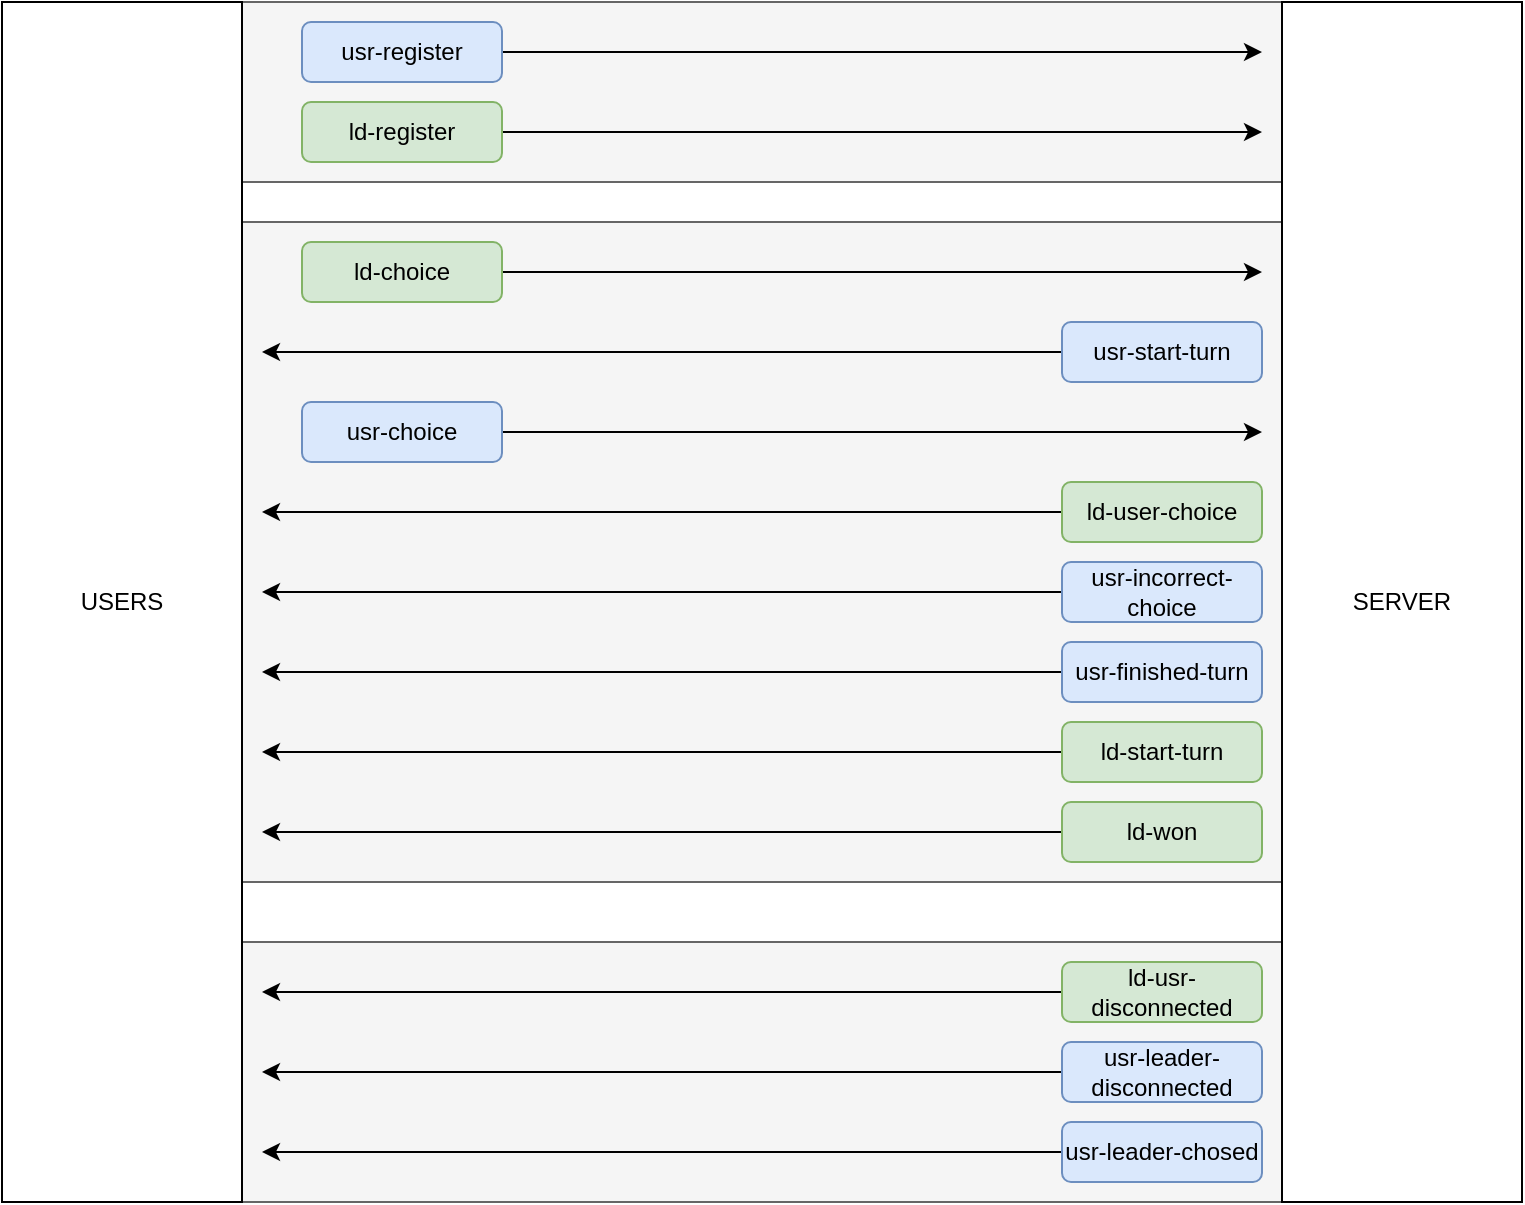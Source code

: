 <mxfile version="12.2.7" type="device" pages="1"><diagram id="23WXyVtfZj0KEY3vjzah" name="Page-1"><mxGraphModel dx="1186" dy="683" grid="1" gridSize="10" guides="1" tooltips="1" connect="1" arrows="1" fold="1" page="1" pageScale="1" pageWidth="827" pageHeight="1169" math="0" shadow="0"><root><mxCell id="0"/><mxCell id="1" parent="0"/><mxCell id="k_HcdcNEweNBy5tfe03U-60" value="" style="rounded=0;whiteSpace=wrap;html=1;fillColor=#f5f5f5;strokeColor=#666666;fontColor=#333333;" vertex="1" parent="1"><mxGeometry x="160" y="510" width="520" height="130" as="geometry"/></mxCell><mxCell id="k_HcdcNEweNBy5tfe03U-28" value="" style="rounded=0;whiteSpace=wrap;html=1;fillColor=#f5f5f5;strokeColor=#666666;fontColor=#333333;" vertex="1" parent="1"><mxGeometry x="160" y="150" width="520" height="330" as="geometry"/></mxCell><mxCell id="k_HcdcNEweNBy5tfe03U-27" value="" style="rounded=0;whiteSpace=wrap;html=1;fillColor=#f5f5f5;strokeColor=#666666;fontColor=#333333;" vertex="1" parent="1"><mxGeometry x="150" y="40" width="530" height="90" as="geometry"/></mxCell><mxCell id="k_HcdcNEweNBy5tfe03U-1" value="USERS" style="rounded=0;whiteSpace=wrap;html=1;" vertex="1" parent="1"><mxGeometry x="40" y="40" width="120" height="600" as="geometry"/></mxCell><mxCell id="k_HcdcNEweNBy5tfe03U-2" value="SERVER" style="rounded=0;whiteSpace=wrap;html=1;" vertex="1" parent="1"><mxGeometry x="680" y="40" width="120" height="600" as="geometry"/></mxCell><mxCell id="k_HcdcNEweNBy5tfe03U-4" style="edgeStyle=orthogonalEdgeStyle;rounded=0;orthogonalLoop=1;jettySize=auto;html=1;" edge="1" parent="1" source="k_HcdcNEweNBy5tfe03U-3"><mxGeometry relative="1" as="geometry"><mxPoint x="670" y="65" as="targetPoint"/></mxGeometry></mxCell><mxCell id="k_HcdcNEweNBy5tfe03U-3" value="usr-register" style="rounded=1;whiteSpace=wrap;html=1;fillColor=#dae8fc;strokeColor=#6c8ebf;" vertex="1" parent="1"><mxGeometry x="190" y="50" width="100" height="30" as="geometry"/></mxCell><mxCell id="k_HcdcNEweNBy5tfe03U-6" style="edgeStyle=orthogonalEdgeStyle;rounded=0;orthogonalLoop=1;jettySize=auto;html=1;" edge="1" parent="1" source="k_HcdcNEweNBy5tfe03U-5"><mxGeometry relative="1" as="geometry"><mxPoint x="670" y="105" as="targetPoint"/></mxGeometry></mxCell><mxCell id="k_HcdcNEweNBy5tfe03U-5" value="ld-register" style="rounded=1;whiteSpace=wrap;html=1;fillColor=#d5e8d4;strokeColor=#82b366;" vertex="1" parent="1"><mxGeometry x="190" y="90" width="100" height="30" as="geometry"/></mxCell><mxCell id="k_HcdcNEweNBy5tfe03U-25" style="edgeStyle=orthogonalEdgeStyle;rounded=0;orthogonalLoop=1;jettySize=auto;html=1;" edge="1" parent="1" source="k_HcdcNEweNBy5tfe03U-7"><mxGeometry relative="1" as="geometry"><mxPoint x="670" y="175" as="targetPoint"/></mxGeometry></mxCell><mxCell id="k_HcdcNEweNBy5tfe03U-7" value="ld-choice" style="rounded=1;whiteSpace=wrap;html=1;fillColor=#d5e8d4;strokeColor=#82b366;" vertex="1" parent="1"><mxGeometry x="190" y="160" width="100" height="30" as="geometry"/></mxCell><mxCell id="k_HcdcNEweNBy5tfe03U-10" style="edgeStyle=orthogonalEdgeStyle;rounded=0;orthogonalLoop=1;jettySize=auto;html=1;" edge="1" parent="1" source="k_HcdcNEweNBy5tfe03U-9"><mxGeometry relative="1" as="geometry"><mxPoint x="170" y="215" as="targetPoint"/></mxGeometry></mxCell><mxCell id="k_HcdcNEweNBy5tfe03U-9" value="usr-start-turn" style="rounded=1;whiteSpace=wrap;html=1;fillColor=#dae8fc;strokeColor=#6c8ebf;" vertex="1" parent="1"><mxGeometry x="570" y="200" width="100" height="30" as="geometry"/></mxCell><mxCell id="k_HcdcNEweNBy5tfe03U-26" style="edgeStyle=orthogonalEdgeStyle;rounded=0;orthogonalLoop=1;jettySize=auto;html=1;" edge="1" parent="1" source="k_HcdcNEweNBy5tfe03U-13"><mxGeometry relative="1" as="geometry"><mxPoint x="670" y="255" as="targetPoint"/></mxGeometry></mxCell><mxCell id="k_HcdcNEweNBy5tfe03U-13" value="usr-choice" style="rounded=1;whiteSpace=wrap;html=1;fillColor=#dae8fc;strokeColor=#6c8ebf;" vertex="1" parent="1"><mxGeometry x="190" y="240" width="100" height="30" as="geometry"/></mxCell><mxCell id="k_HcdcNEweNBy5tfe03U-15" style="edgeStyle=orthogonalEdgeStyle;rounded=0;orthogonalLoop=1;jettySize=auto;html=1;" edge="1" parent="1" source="k_HcdcNEweNBy5tfe03U-16"><mxGeometry relative="1" as="geometry"><mxPoint x="170" y="335" as="targetPoint"/></mxGeometry></mxCell><mxCell id="k_HcdcNEweNBy5tfe03U-16" value="usr-incorrect-choice" style="rounded=1;whiteSpace=wrap;html=1;fillColor=#dae8fc;strokeColor=#6c8ebf;" vertex="1" parent="1"><mxGeometry x="570" y="320" width="100" height="30" as="geometry"/></mxCell><mxCell id="k_HcdcNEweNBy5tfe03U-18" style="edgeStyle=orthogonalEdgeStyle;rounded=0;orthogonalLoop=1;jettySize=auto;html=1;" edge="1" parent="1" source="k_HcdcNEweNBy5tfe03U-17"><mxGeometry relative="1" as="geometry"><mxPoint x="170" y="295" as="targetPoint"/></mxGeometry></mxCell><mxCell id="k_HcdcNEweNBy5tfe03U-17" value="ld-user-choice" style="rounded=1;whiteSpace=wrap;html=1;fillColor=#d5e8d4;strokeColor=#82b366;" vertex="1" parent="1"><mxGeometry x="570" y="280" width="100" height="30" as="geometry"/></mxCell><mxCell id="k_HcdcNEweNBy5tfe03U-19" style="edgeStyle=orthogonalEdgeStyle;rounded=0;orthogonalLoop=1;jettySize=auto;html=1;" edge="1" parent="1" source="k_HcdcNEweNBy5tfe03U-20"><mxGeometry relative="1" as="geometry"><mxPoint x="170" y="415" as="targetPoint"/></mxGeometry></mxCell><mxCell id="k_HcdcNEweNBy5tfe03U-20" value="ld-start-turn" style="rounded=1;whiteSpace=wrap;html=1;fillColor=#d5e8d4;strokeColor=#82b366;" vertex="1" parent="1"><mxGeometry x="570" y="400" width="100" height="30" as="geometry"/></mxCell><mxCell id="k_HcdcNEweNBy5tfe03U-21" style="edgeStyle=orthogonalEdgeStyle;rounded=0;orthogonalLoop=1;jettySize=auto;html=1;" edge="1" parent="1" source="k_HcdcNEweNBy5tfe03U-22"><mxGeometry relative="1" as="geometry"><mxPoint x="170" y="375" as="targetPoint"/></mxGeometry></mxCell><mxCell id="k_HcdcNEweNBy5tfe03U-22" value="usr-finished-turn" style="rounded=1;whiteSpace=wrap;html=1;fillColor=#dae8fc;strokeColor=#6c8ebf;" vertex="1" parent="1"><mxGeometry x="570" y="360" width="100" height="30" as="geometry"/></mxCell><mxCell id="k_HcdcNEweNBy5tfe03U-30" style="edgeStyle=orthogonalEdgeStyle;rounded=0;orthogonalLoop=1;jettySize=auto;html=1;" edge="1" parent="1" source="k_HcdcNEweNBy5tfe03U-31"><mxGeometry relative="1" as="geometry"><mxPoint x="170" y="575" as="targetPoint"/></mxGeometry></mxCell><mxCell id="k_HcdcNEweNBy5tfe03U-31" value="usr-leader-disconnected" style="rounded=1;whiteSpace=wrap;html=1;fillColor=#dae8fc;strokeColor=#6c8ebf;" vertex="1" parent="1"><mxGeometry x="570" y="560" width="100" height="30" as="geometry"/></mxCell><mxCell id="k_HcdcNEweNBy5tfe03U-32" style="edgeStyle=orthogonalEdgeStyle;rounded=0;orthogonalLoop=1;jettySize=auto;html=1;" edge="1" parent="1" source="k_HcdcNEweNBy5tfe03U-33"><mxGeometry relative="1" as="geometry"><mxPoint x="170" y="615" as="targetPoint"/></mxGeometry></mxCell><mxCell id="k_HcdcNEweNBy5tfe03U-33" value="usr-leader-chosed" style="rounded=1;whiteSpace=wrap;html=1;fillColor=#dae8fc;strokeColor=#6c8ebf;" vertex="1" parent="1"><mxGeometry x="570" y="600" width="100" height="30" as="geometry"/></mxCell><mxCell id="k_HcdcNEweNBy5tfe03U-61" style="edgeStyle=orthogonalEdgeStyle;rounded=0;orthogonalLoop=1;jettySize=auto;html=1;" edge="1" parent="1" source="k_HcdcNEweNBy5tfe03U-62"><mxGeometry relative="1" as="geometry"><mxPoint x="170" y="455" as="targetPoint"/></mxGeometry></mxCell><mxCell id="k_HcdcNEweNBy5tfe03U-62" value="ld-won" style="rounded=1;whiteSpace=wrap;html=1;fillColor=#d5e8d4;strokeColor=#82b366;" vertex="1" parent="1"><mxGeometry x="570" y="440" width="100" height="30" as="geometry"/></mxCell><mxCell id="k_HcdcNEweNBy5tfe03U-63" style="edgeStyle=orthogonalEdgeStyle;rounded=0;orthogonalLoop=1;jettySize=auto;html=1;" edge="1" parent="1" source="k_HcdcNEweNBy5tfe03U-64"><mxGeometry relative="1" as="geometry"><mxPoint x="170" y="535" as="targetPoint"/></mxGeometry></mxCell><mxCell id="k_HcdcNEweNBy5tfe03U-64" value="ld-usr-disconnected" style="rounded=1;whiteSpace=wrap;html=1;fillColor=#d5e8d4;strokeColor=#82b366;" vertex="1" parent="1"><mxGeometry x="570" y="520" width="100" height="30" as="geometry"/></mxCell></root></mxGraphModel></diagram></mxfile>
